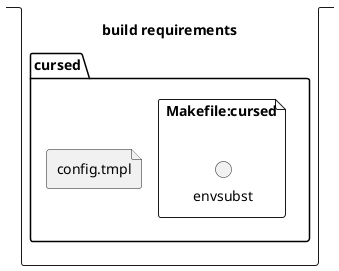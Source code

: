 @startuml
stack "build requirements" {
  package "cursed" {
    file "Makefile:cursed" {
      interface "envsubst"
    }
    file "config.tmpl"
  }
}
@enduml
